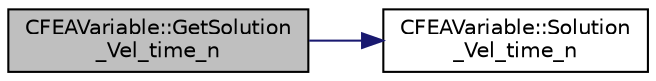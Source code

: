 digraph "CFEAVariable::GetSolution_Vel_time_n"
{
 // LATEX_PDF_SIZE
  edge [fontname="Helvetica",fontsize="10",labelfontname="Helvetica",labelfontsize="10"];
  node [fontname="Helvetica",fontsize="10",shape=record];
  rankdir="LR";
  Node1 [label="CFEAVariable::GetSolution\l_Vel_time_n",height=0.2,width=0.4,color="black", fillcolor="grey75", style="filled", fontcolor="black",tooltip="Get the velocity of the nodes (Structural Analysis) at time n."];
  Node1 -> Node2 [color="midnightblue",fontsize="10",style="solid",fontname="Helvetica"];
  Node2 [label="CFEAVariable::Solution\l_Vel_time_n",height=0.2,width=0.4,color="black", fillcolor="white", style="filled",URL="$classCFEAVariable.html#a5d03632509de81c5e06c1a46cc1f8c08",tooltip=" "];
}

